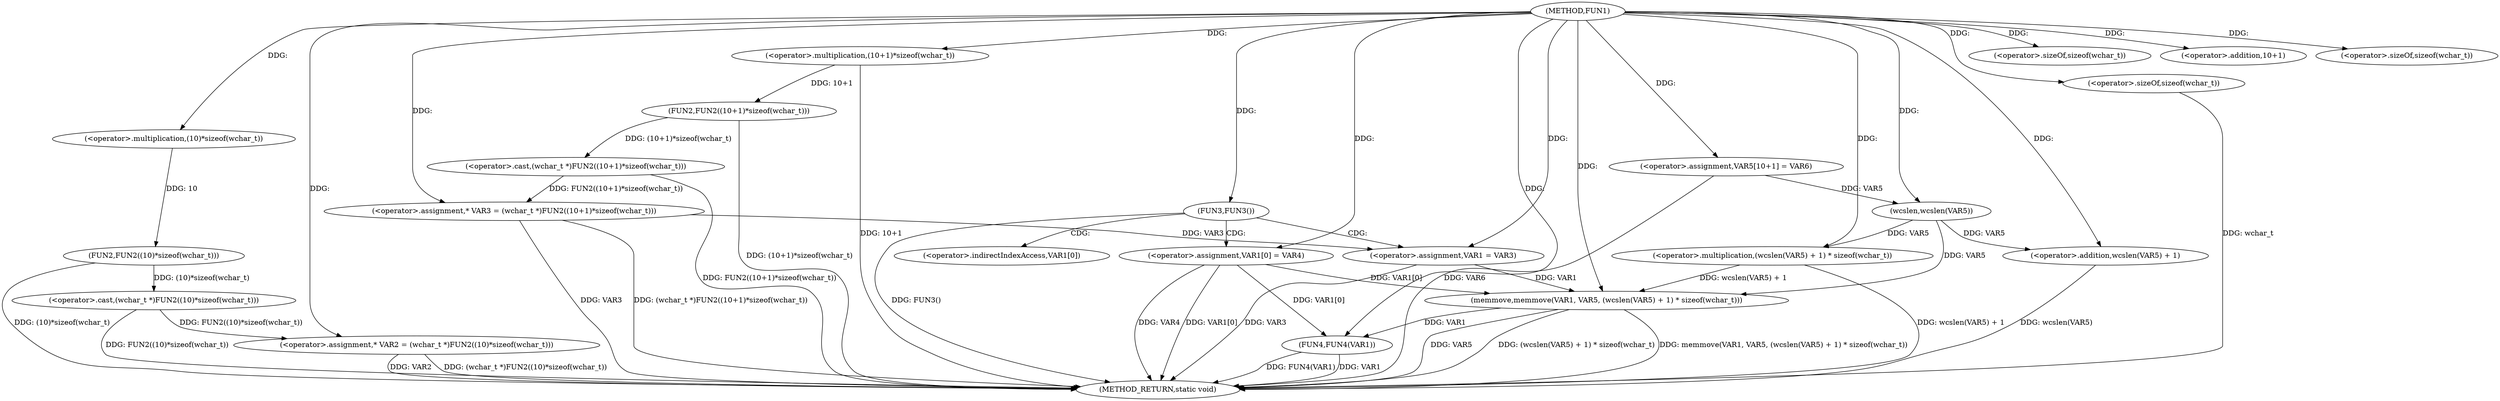 digraph FUN1 {  
"1000100" [label = "(METHOD,FUN1)" ]
"1000153" [label = "(METHOD_RETURN,static void)" ]
"1000104" [label = "(<operator>.assignment,* VAR2 = (wchar_t *)FUN2((10)*sizeof(wchar_t)))" ]
"1000106" [label = "(<operator>.cast,(wchar_t *)FUN2((10)*sizeof(wchar_t)))" ]
"1000108" [label = "(FUN2,FUN2((10)*sizeof(wchar_t)))" ]
"1000109" [label = "(<operator>.multiplication,(10)*sizeof(wchar_t))" ]
"1000111" [label = "(<operator>.sizeOf,sizeof(wchar_t))" ]
"1000114" [label = "(<operator>.assignment,* VAR3 = (wchar_t *)FUN2((10+1)*sizeof(wchar_t)))" ]
"1000116" [label = "(<operator>.cast,(wchar_t *)FUN2((10+1)*sizeof(wchar_t)))" ]
"1000118" [label = "(FUN2,FUN2((10+1)*sizeof(wchar_t)))" ]
"1000119" [label = "(<operator>.multiplication,(10+1)*sizeof(wchar_t))" ]
"1000120" [label = "(<operator>.addition,10+1)" ]
"1000123" [label = "(<operator>.sizeOf,sizeof(wchar_t))" ]
"1000126" [label = "(FUN3,FUN3())" ]
"1000128" [label = "(<operator>.assignment,VAR1 = VAR3)" ]
"1000131" [label = "(<operator>.assignment,VAR1[0] = VAR4)" ]
"1000138" [label = "(<operator>.assignment,VAR5[10+1] = VAR6)" ]
"1000141" [label = "(memmove,memmove(VAR1, VAR5, (wcslen(VAR5) + 1) * sizeof(wchar_t)))" ]
"1000144" [label = "(<operator>.multiplication,(wcslen(VAR5) + 1) * sizeof(wchar_t))" ]
"1000145" [label = "(<operator>.addition,wcslen(VAR5) + 1)" ]
"1000146" [label = "(wcslen,wcslen(VAR5))" ]
"1000149" [label = "(<operator>.sizeOf,sizeof(wchar_t))" ]
"1000151" [label = "(FUN4,FUN4(VAR1))" ]
"1000132" [label = "(<operator>.indirectIndexAccess,VAR1[0])" ]
  "1000106" -> "1000153"  [ label = "DDG: FUN2((10)*sizeof(wchar_t))"] 
  "1000151" -> "1000153"  [ label = "DDG: FUN4(VAR1)"] 
  "1000104" -> "1000153"  [ label = "DDG: VAR2"] 
  "1000141" -> "1000153"  [ label = "DDG: (wcslen(VAR5) + 1) * sizeof(wchar_t)"] 
  "1000114" -> "1000153"  [ label = "DDG: VAR3"] 
  "1000116" -> "1000153"  [ label = "DDG: FUN2((10+1)*sizeof(wchar_t))"] 
  "1000149" -> "1000153"  [ label = "DDG: wchar_t"] 
  "1000118" -> "1000153"  [ label = "DDG: (10+1)*sizeof(wchar_t)"] 
  "1000145" -> "1000153"  [ label = "DDG: wcslen(VAR5)"] 
  "1000114" -> "1000153"  [ label = "DDG: (wchar_t *)FUN2((10+1)*sizeof(wchar_t))"] 
  "1000128" -> "1000153"  [ label = "DDG: VAR3"] 
  "1000126" -> "1000153"  [ label = "DDG: FUN3()"] 
  "1000131" -> "1000153"  [ label = "DDG: VAR1[0]"] 
  "1000141" -> "1000153"  [ label = "DDG: memmove(VAR1, VAR5, (wcslen(VAR5) + 1) * sizeof(wchar_t))"] 
  "1000138" -> "1000153"  [ label = "DDG: VAR6"] 
  "1000151" -> "1000153"  [ label = "DDG: VAR1"] 
  "1000131" -> "1000153"  [ label = "DDG: VAR4"] 
  "1000119" -> "1000153"  [ label = "DDG: 10+1"] 
  "1000141" -> "1000153"  [ label = "DDG: VAR5"] 
  "1000144" -> "1000153"  [ label = "DDG: wcslen(VAR5) + 1"] 
  "1000104" -> "1000153"  [ label = "DDG: (wchar_t *)FUN2((10)*sizeof(wchar_t))"] 
  "1000108" -> "1000153"  [ label = "DDG: (10)*sizeof(wchar_t)"] 
  "1000106" -> "1000104"  [ label = "DDG: FUN2((10)*sizeof(wchar_t))"] 
  "1000100" -> "1000104"  [ label = "DDG: "] 
  "1000108" -> "1000106"  [ label = "DDG: (10)*sizeof(wchar_t)"] 
  "1000109" -> "1000108"  [ label = "DDG: 10"] 
  "1000100" -> "1000109"  [ label = "DDG: "] 
  "1000100" -> "1000111"  [ label = "DDG: "] 
  "1000116" -> "1000114"  [ label = "DDG: FUN2((10+1)*sizeof(wchar_t))"] 
  "1000100" -> "1000114"  [ label = "DDG: "] 
  "1000118" -> "1000116"  [ label = "DDG: (10+1)*sizeof(wchar_t)"] 
  "1000119" -> "1000118"  [ label = "DDG: 10+1"] 
  "1000100" -> "1000119"  [ label = "DDG: "] 
  "1000100" -> "1000120"  [ label = "DDG: "] 
  "1000100" -> "1000123"  [ label = "DDG: "] 
  "1000100" -> "1000126"  [ label = "DDG: "] 
  "1000114" -> "1000128"  [ label = "DDG: VAR3"] 
  "1000100" -> "1000128"  [ label = "DDG: "] 
  "1000100" -> "1000131"  [ label = "DDG: "] 
  "1000100" -> "1000138"  [ label = "DDG: "] 
  "1000131" -> "1000141"  [ label = "DDG: VAR1[0]"] 
  "1000128" -> "1000141"  [ label = "DDG: VAR1"] 
  "1000100" -> "1000141"  [ label = "DDG: "] 
  "1000146" -> "1000141"  [ label = "DDG: VAR5"] 
  "1000144" -> "1000141"  [ label = "DDG: wcslen(VAR5) + 1"] 
  "1000146" -> "1000144"  [ label = "DDG: VAR5"] 
  "1000100" -> "1000144"  [ label = "DDG: "] 
  "1000146" -> "1000145"  [ label = "DDG: VAR5"] 
  "1000138" -> "1000146"  [ label = "DDG: VAR5"] 
  "1000100" -> "1000146"  [ label = "DDG: "] 
  "1000100" -> "1000145"  [ label = "DDG: "] 
  "1000100" -> "1000149"  [ label = "DDG: "] 
  "1000141" -> "1000151"  [ label = "DDG: VAR1"] 
  "1000131" -> "1000151"  [ label = "DDG: VAR1[0]"] 
  "1000100" -> "1000151"  [ label = "DDG: "] 
  "1000126" -> "1000132"  [ label = "CDG: "] 
  "1000126" -> "1000128"  [ label = "CDG: "] 
  "1000126" -> "1000131"  [ label = "CDG: "] 
}
